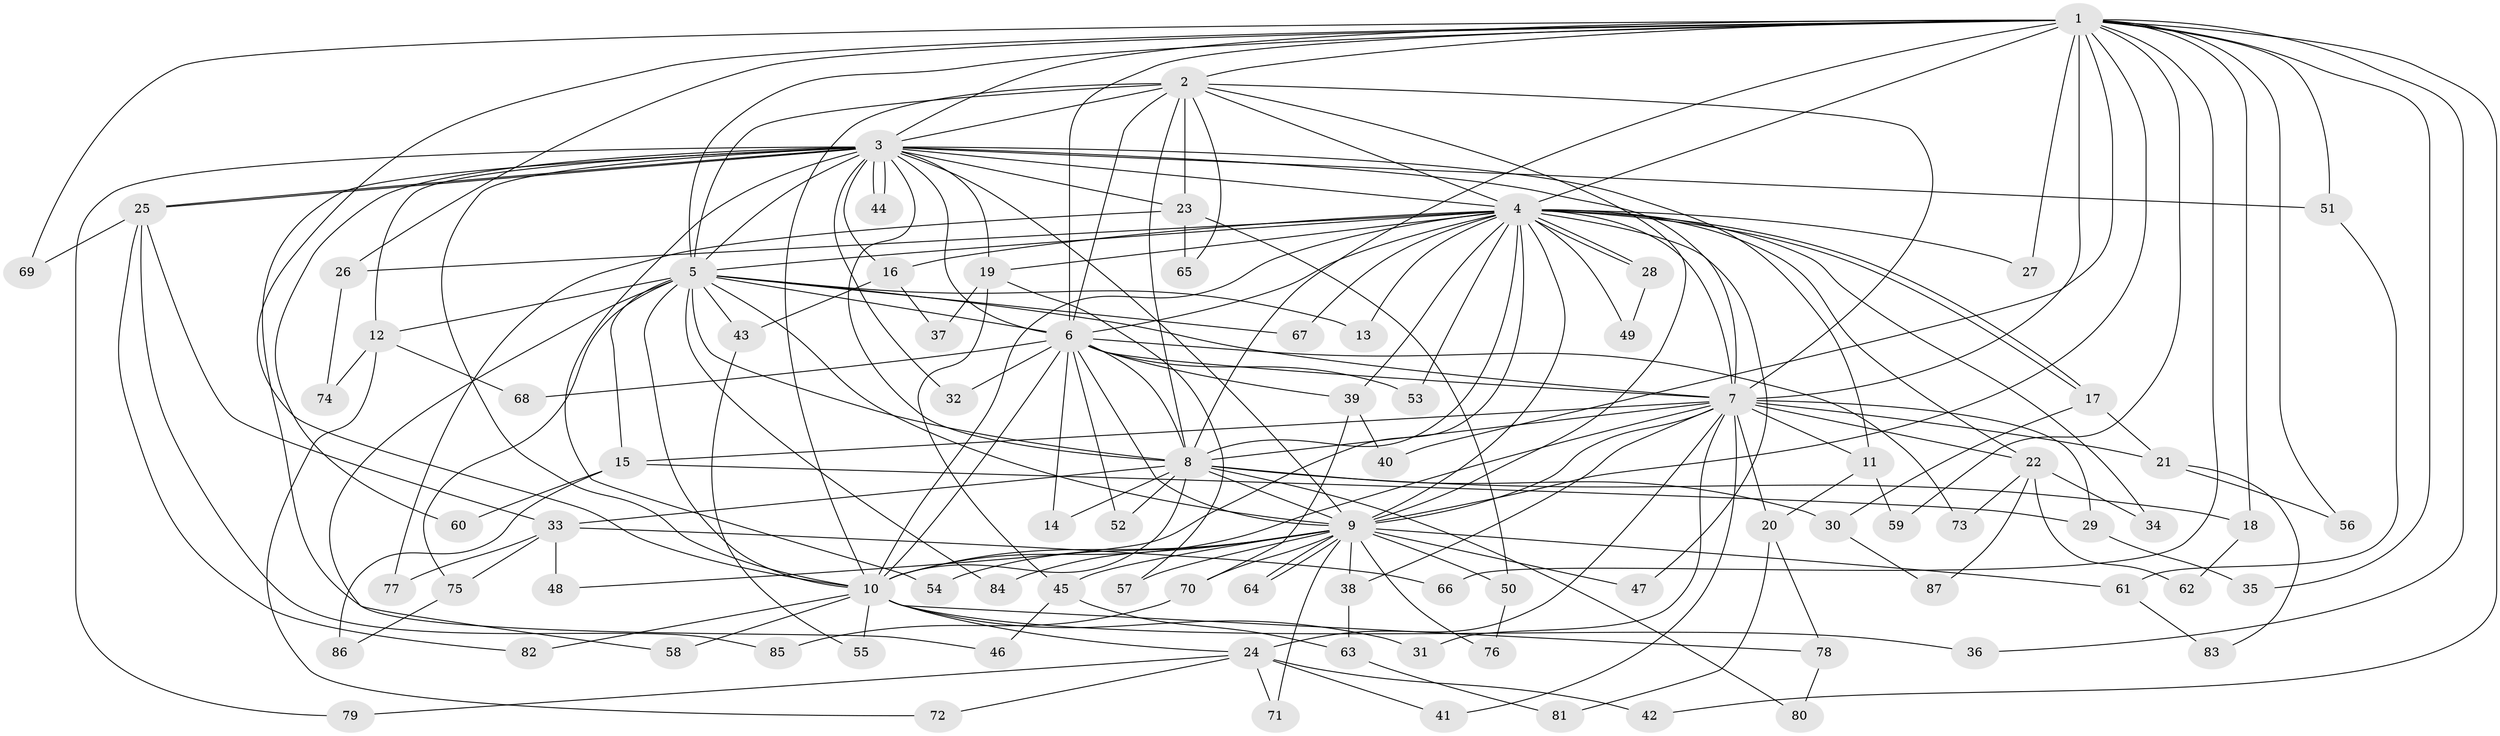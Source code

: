// coarse degree distribution, {21: 0.03508771929824561, 10: 0.017543859649122806, 22: 0.03508771929824561, 16: 0.017543859649122806, 13: 0.017543859649122806, 18: 0.017543859649122806, 14: 0.017543859649122806, 15: 0.017543859649122806, 4: 0.15789473684210525, 5: 0.05263157894736842, 3: 0.14035087719298245, 7: 0.017543859649122806, 6: 0.03508771929824561, 2: 0.42105263157894735}
// Generated by graph-tools (version 1.1) at 2025/41/03/06/25 10:41:37]
// undirected, 87 vertices, 199 edges
graph export_dot {
graph [start="1"]
  node [color=gray90,style=filled];
  1;
  2;
  3;
  4;
  5;
  6;
  7;
  8;
  9;
  10;
  11;
  12;
  13;
  14;
  15;
  16;
  17;
  18;
  19;
  20;
  21;
  22;
  23;
  24;
  25;
  26;
  27;
  28;
  29;
  30;
  31;
  32;
  33;
  34;
  35;
  36;
  37;
  38;
  39;
  40;
  41;
  42;
  43;
  44;
  45;
  46;
  47;
  48;
  49;
  50;
  51;
  52;
  53;
  54;
  55;
  56;
  57;
  58;
  59;
  60;
  61;
  62;
  63;
  64;
  65;
  66;
  67;
  68;
  69;
  70;
  71;
  72;
  73;
  74;
  75;
  76;
  77;
  78;
  79;
  80;
  81;
  82;
  83;
  84;
  85;
  86;
  87;
  1 -- 2;
  1 -- 3;
  1 -- 4;
  1 -- 5;
  1 -- 6;
  1 -- 7;
  1 -- 8;
  1 -- 9;
  1 -- 10;
  1 -- 18;
  1 -- 26;
  1 -- 27;
  1 -- 35;
  1 -- 36;
  1 -- 40;
  1 -- 42;
  1 -- 51;
  1 -- 56;
  1 -- 59;
  1 -- 66;
  1 -- 69;
  2 -- 3;
  2 -- 4;
  2 -- 5;
  2 -- 6;
  2 -- 7;
  2 -- 8;
  2 -- 9;
  2 -- 10;
  2 -- 23;
  2 -- 65;
  3 -- 4;
  3 -- 5;
  3 -- 6;
  3 -- 7;
  3 -- 8;
  3 -- 9;
  3 -- 10;
  3 -- 11;
  3 -- 12;
  3 -- 16;
  3 -- 19;
  3 -- 23;
  3 -- 25;
  3 -- 25;
  3 -- 32;
  3 -- 44;
  3 -- 44;
  3 -- 46;
  3 -- 51;
  3 -- 54;
  3 -- 60;
  3 -- 79;
  4 -- 5;
  4 -- 6;
  4 -- 7;
  4 -- 8;
  4 -- 9;
  4 -- 10;
  4 -- 13;
  4 -- 16;
  4 -- 17;
  4 -- 17;
  4 -- 19;
  4 -- 22;
  4 -- 26;
  4 -- 27;
  4 -- 28;
  4 -- 28;
  4 -- 34;
  4 -- 39;
  4 -- 47;
  4 -- 48;
  4 -- 49;
  4 -- 53;
  4 -- 67;
  5 -- 6;
  5 -- 7;
  5 -- 8;
  5 -- 9;
  5 -- 10;
  5 -- 12;
  5 -- 13;
  5 -- 15;
  5 -- 43;
  5 -- 58;
  5 -- 67;
  5 -- 75;
  5 -- 84;
  6 -- 7;
  6 -- 8;
  6 -- 9;
  6 -- 10;
  6 -- 14;
  6 -- 32;
  6 -- 39;
  6 -- 52;
  6 -- 53;
  6 -- 68;
  6 -- 73;
  7 -- 8;
  7 -- 9;
  7 -- 10;
  7 -- 11;
  7 -- 15;
  7 -- 20;
  7 -- 21;
  7 -- 22;
  7 -- 24;
  7 -- 29;
  7 -- 31;
  7 -- 38;
  7 -- 41;
  8 -- 9;
  8 -- 10;
  8 -- 14;
  8 -- 18;
  8 -- 30;
  8 -- 33;
  8 -- 52;
  8 -- 80;
  9 -- 10;
  9 -- 38;
  9 -- 45;
  9 -- 47;
  9 -- 50;
  9 -- 54;
  9 -- 57;
  9 -- 61;
  9 -- 64;
  9 -- 64;
  9 -- 70;
  9 -- 71;
  9 -- 76;
  9 -- 84;
  10 -- 24;
  10 -- 31;
  10 -- 36;
  10 -- 55;
  10 -- 58;
  10 -- 78;
  10 -- 82;
  11 -- 20;
  11 -- 59;
  12 -- 68;
  12 -- 72;
  12 -- 74;
  15 -- 29;
  15 -- 60;
  15 -- 86;
  16 -- 37;
  16 -- 43;
  17 -- 21;
  17 -- 30;
  18 -- 62;
  19 -- 37;
  19 -- 45;
  19 -- 57;
  20 -- 78;
  20 -- 81;
  21 -- 56;
  21 -- 83;
  22 -- 34;
  22 -- 62;
  22 -- 73;
  22 -- 87;
  23 -- 50;
  23 -- 65;
  23 -- 77;
  24 -- 41;
  24 -- 42;
  24 -- 71;
  24 -- 72;
  24 -- 79;
  25 -- 33;
  25 -- 69;
  25 -- 82;
  25 -- 85;
  26 -- 74;
  28 -- 49;
  29 -- 35;
  30 -- 87;
  33 -- 48;
  33 -- 66;
  33 -- 75;
  33 -- 77;
  38 -- 63;
  39 -- 40;
  39 -- 70;
  43 -- 55;
  45 -- 46;
  45 -- 63;
  50 -- 76;
  51 -- 61;
  61 -- 83;
  63 -- 81;
  70 -- 85;
  75 -- 86;
  78 -- 80;
}
